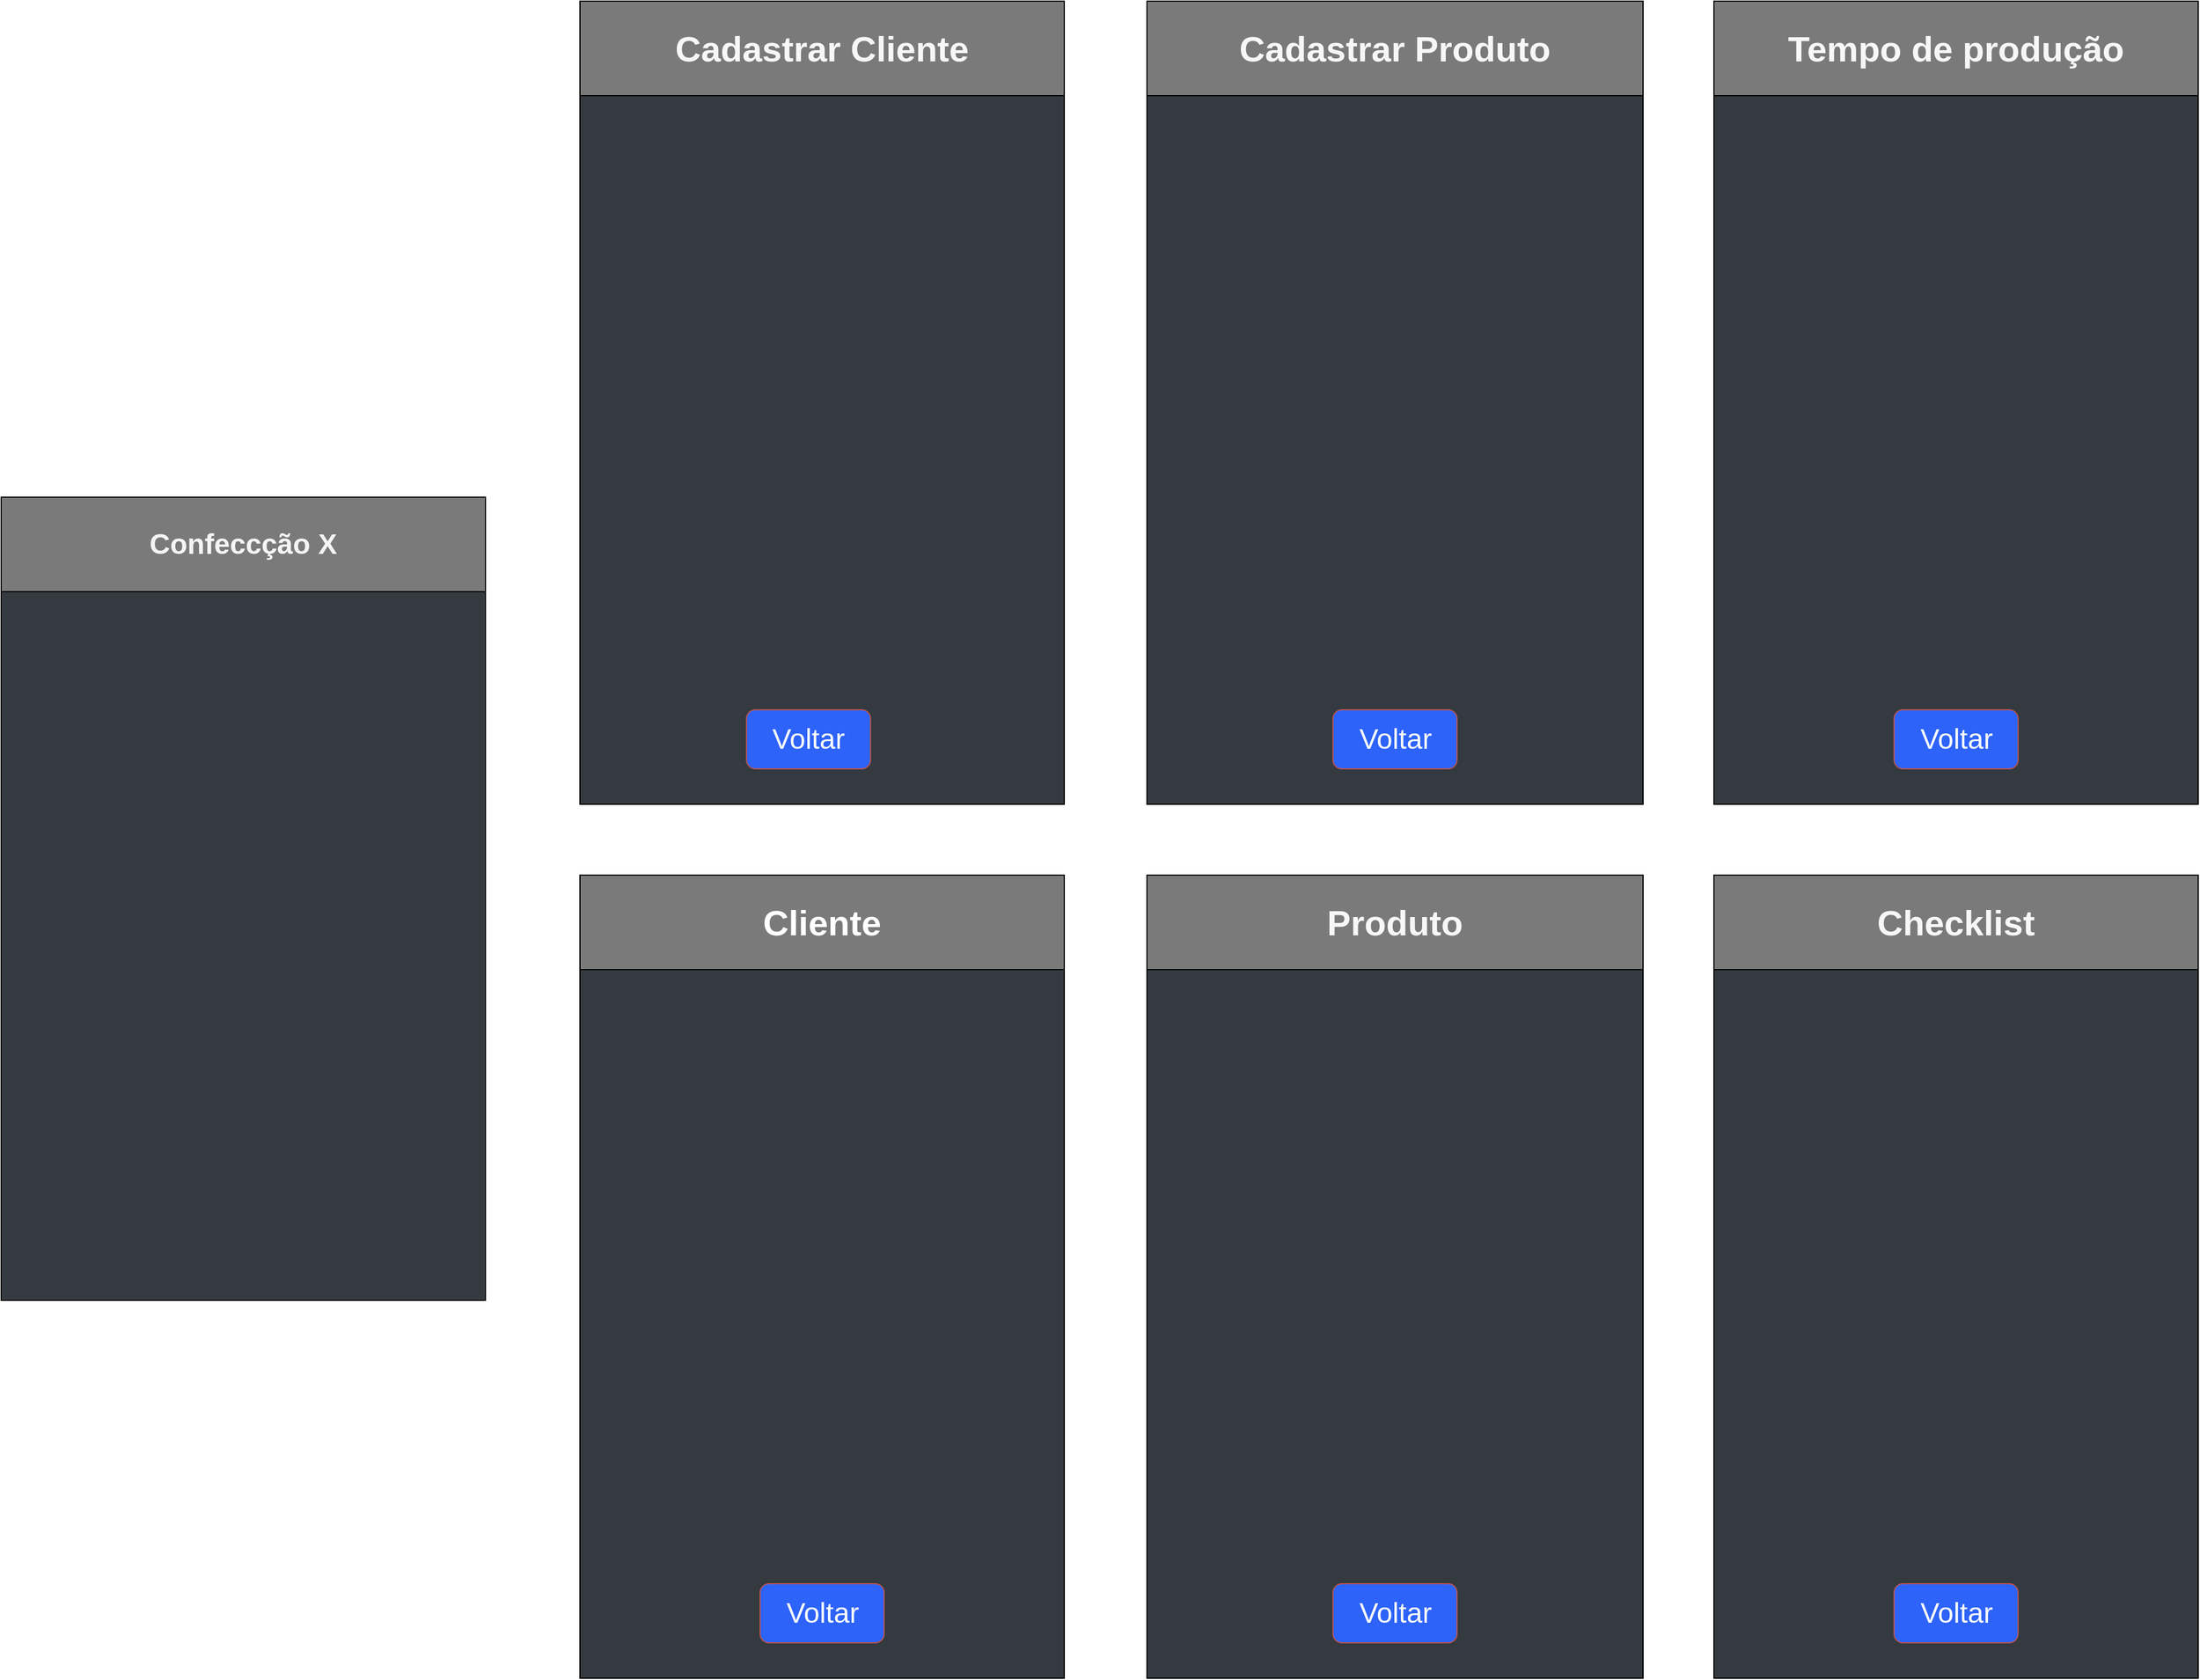 <mxfile version="24.4.8" type="device">
  <diagram name="Página-1" id="2AyEe4bPhJY7qCx5GFyY">
    <mxGraphModel dx="3217" dy="2472" grid="1" gridSize="10" guides="1" tooltips="1" connect="1" arrows="1" fold="1" page="1" pageScale="1" pageWidth="827" pageHeight="1169" math="0" shadow="0">
      <root>
        <mxCell id="0" />
        <mxCell id="1" parent="0" />
        <mxCell id="pVdhrJaDJ5oK0xM-ES67-11" value="" style="rounded=0;whiteSpace=wrap;html=1;fillColor=#343A40;" vertex="1" parent="1">
          <mxGeometry x="220" y="-80" width="410" height="680" as="geometry" />
        </mxCell>
        <mxCell id="pVdhrJaDJ5oK0xM-ES67-10" value="&lt;h3&gt;&lt;font color=&quot;#f7f7f7&quot; style=&quot;font-size: 30px;&quot;&gt;Cadastrar Cliente&lt;/font&gt;&lt;/h3&gt;" style="rounded=0;whiteSpace=wrap;html=1;fillColor=#7A7A7A;" vertex="1" parent="1">
          <mxGeometry x="220" y="-80" width="410" height="80" as="geometry" />
        </mxCell>
        <mxCell id="pVdhrJaDJ5oK0xM-ES67-12" value="" style="rounded=0;whiteSpace=wrap;html=1;fillColor=#343A40;" vertex="1" parent="1">
          <mxGeometry x="700" y="-80" width="420" height="680" as="geometry" />
        </mxCell>
        <mxCell id="pVdhrJaDJ5oK0xM-ES67-13" value="&lt;h3&gt;&lt;font color=&quot;#f7f7f7&quot; style=&quot;font-size: 30px;&quot;&gt;Cadastrar Produto&lt;/font&gt;&lt;/h3&gt;" style="rounded=0;whiteSpace=wrap;html=1;fillColor=#7A7A7A;" vertex="1" parent="1">
          <mxGeometry x="700" y="-80" width="420" height="80" as="geometry" />
        </mxCell>
        <mxCell id="pVdhrJaDJ5oK0xM-ES67-14" value="" style="rounded=0;whiteSpace=wrap;html=1;fillColor=#343A40;" vertex="1" parent="1">
          <mxGeometry x="220" y="660" width="410" height="680" as="geometry" />
        </mxCell>
        <mxCell id="pVdhrJaDJ5oK0xM-ES67-15" value="&lt;h3&gt;&lt;font color=&quot;#ffffff&quot; style=&quot;font-size: 30px;&quot;&gt;Cliente&lt;/font&gt;&lt;/h3&gt;" style="rounded=0;whiteSpace=wrap;html=1;fillColor=#7A7A7A;" vertex="1" parent="1">
          <mxGeometry x="220" y="660" width="410" height="80" as="geometry" />
        </mxCell>
        <mxCell id="pVdhrJaDJ5oK0xM-ES67-16" value="" style="rounded=0;whiteSpace=wrap;html=1;fillColor=#343A40;" vertex="1" parent="1">
          <mxGeometry x="700" y="660" width="420" height="680" as="geometry" />
        </mxCell>
        <mxCell id="pVdhrJaDJ5oK0xM-ES67-17" value="&lt;h3&gt;&lt;font color=&quot;#f7f7f7&quot; style=&quot;font-size: 30px;&quot;&gt;Produto&lt;/font&gt;&lt;/h3&gt;" style="rounded=0;whiteSpace=wrap;html=1;fillColor=#7A7A7A;" vertex="1" parent="1">
          <mxGeometry x="700" y="660" width="420" height="80" as="geometry" />
        </mxCell>
        <mxCell id="pVdhrJaDJ5oK0xM-ES67-18" value="" style="rounded=0;whiteSpace=wrap;html=1;fillColor=#343A40;" vertex="1" parent="1">
          <mxGeometry x="1180" y="-80" width="410" height="680" as="geometry" />
        </mxCell>
        <mxCell id="pVdhrJaDJ5oK0xM-ES67-19" value="" style="rounded=0;whiteSpace=wrap;html=1;fillColor=#343A40;" vertex="1" parent="1">
          <mxGeometry x="1180" y="660" width="410" height="680" as="geometry" />
        </mxCell>
        <mxCell id="pVdhrJaDJ5oK0xM-ES67-20" value="&lt;h3&gt;&lt;font color=&quot;#f7f7f7&quot; style=&quot;font-size: 30px;&quot;&gt;Tempo de produção&lt;/font&gt;&lt;/h3&gt;" style="rounded=0;whiteSpace=wrap;html=1;fillColor=#7A7A7A;" vertex="1" parent="1">
          <mxGeometry x="1180" y="-80" width="410" height="80" as="geometry" />
        </mxCell>
        <mxCell id="pVdhrJaDJ5oK0xM-ES67-21" value="&lt;h3&gt;&lt;font style=&quot;font-size: 30px;&quot; color=&quot;#f7f7f7&quot;&gt;Checklist&lt;/font&gt;&lt;/h3&gt;" style="rounded=0;whiteSpace=wrap;html=1;fillColor=#7A7A7A;" vertex="1" parent="1">
          <mxGeometry x="1180" y="660" width="410" height="80" as="geometry" />
        </mxCell>
        <mxCell id="pVdhrJaDJ5oK0xM-ES67-22" value="&lt;font color=&quot;#fcfcfc&quot; style=&quot;font-size: 24px;&quot;&gt;Voltar&lt;/font&gt;" style="rounded=1;whiteSpace=wrap;html=1;fillColor=#2D63F8;strokeColor=#b85450;glass=0;shadow=0;" vertex="1" parent="1">
          <mxGeometry x="361" y="520" width="105" height="50" as="geometry" />
        </mxCell>
        <mxCell id="pVdhrJaDJ5oK0xM-ES67-23" value="&lt;font color=&quot;#fcfcfc&quot; style=&quot;font-size: 24px;&quot;&gt;Voltar&lt;/font&gt;" style="rounded=1;whiteSpace=wrap;html=1;fillColor=#2D63F8;strokeColor=#b85450;glass=0;shadow=0;" vertex="1" parent="1">
          <mxGeometry x="857.5" y="520" width="105" height="50" as="geometry" />
        </mxCell>
        <mxCell id="pVdhrJaDJ5oK0xM-ES67-24" value="&lt;font color=&quot;#fcfcfc&quot; style=&quot;font-size: 24px;&quot;&gt;Voltar&lt;/font&gt;" style="rounded=1;whiteSpace=wrap;html=1;fillColor=#2D63F8;strokeColor=#b85450;glass=0;shadow=0;" vertex="1" parent="1">
          <mxGeometry x="372.5" y="1260" width="105" height="50" as="geometry" />
        </mxCell>
        <mxCell id="pVdhrJaDJ5oK0xM-ES67-25" value="&lt;font color=&quot;#fcfcfc&quot; style=&quot;font-size: 24px;&quot;&gt;Voltar&lt;/font&gt;" style="rounded=1;whiteSpace=wrap;html=1;fillColor=#2D63F8;strokeColor=#b85450;glass=0;shadow=0;" vertex="1" parent="1">
          <mxGeometry x="857.5" y="1260" width="105" height="50" as="geometry" />
        </mxCell>
        <mxCell id="pVdhrJaDJ5oK0xM-ES67-26" value="&lt;font color=&quot;#fcfcfc&quot; style=&quot;font-size: 24px;&quot;&gt;Voltar&lt;/font&gt;" style="rounded=1;whiteSpace=wrap;html=1;fillColor=#2D63F8;strokeColor=#b85450;glass=0;shadow=0;" vertex="1" parent="1">
          <mxGeometry x="1332.5" y="520" width="105" height="50" as="geometry" />
        </mxCell>
        <mxCell id="pVdhrJaDJ5oK0xM-ES67-27" value="&lt;font color=&quot;#fcfcfc&quot; style=&quot;font-size: 24px;&quot;&gt;Voltar&lt;/font&gt;" style="rounded=1;whiteSpace=wrap;html=1;fillColor=#2D63F8;strokeColor=#b85450;glass=0;shadow=0;" vertex="1" parent="1">
          <mxGeometry x="1332.5" y="1260" width="105" height="50" as="geometry" />
        </mxCell>
        <mxCell id="pVdhrJaDJ5oK0xM-ES67-28" value="" style="rounded=0;whiteSpace=wrap;html=1;fillColor=#343a40;" vertex="1" parent="1">
          <mxGeometry x="-270" y="340" width="410" height="680" as="geometry" />
        </mxCell>
        <mxCell id="pVdhrJaDJ5oK0xM-ES67-29" value="&lt;h3&gt;&lt;span style=&quot;font-size: 24px;&quot;&gt;&lt;font color=&quot;#f5f5f5&quot;&gt;Confeccção X&lt;/font&gt;&lt;/span&gt;&lt;/h3&gt;" style="rounded=0;whiteSpace=wrap;html=1;fillColor=#7a7a7a;" vertex="1" parent="1">
          <mxGeometry x="-270" y="340" width="410" height="80" as="geometry" />
        </mxCell>
      </root>
    </mxGraphModel>
  </diagram>
</mxfile>
